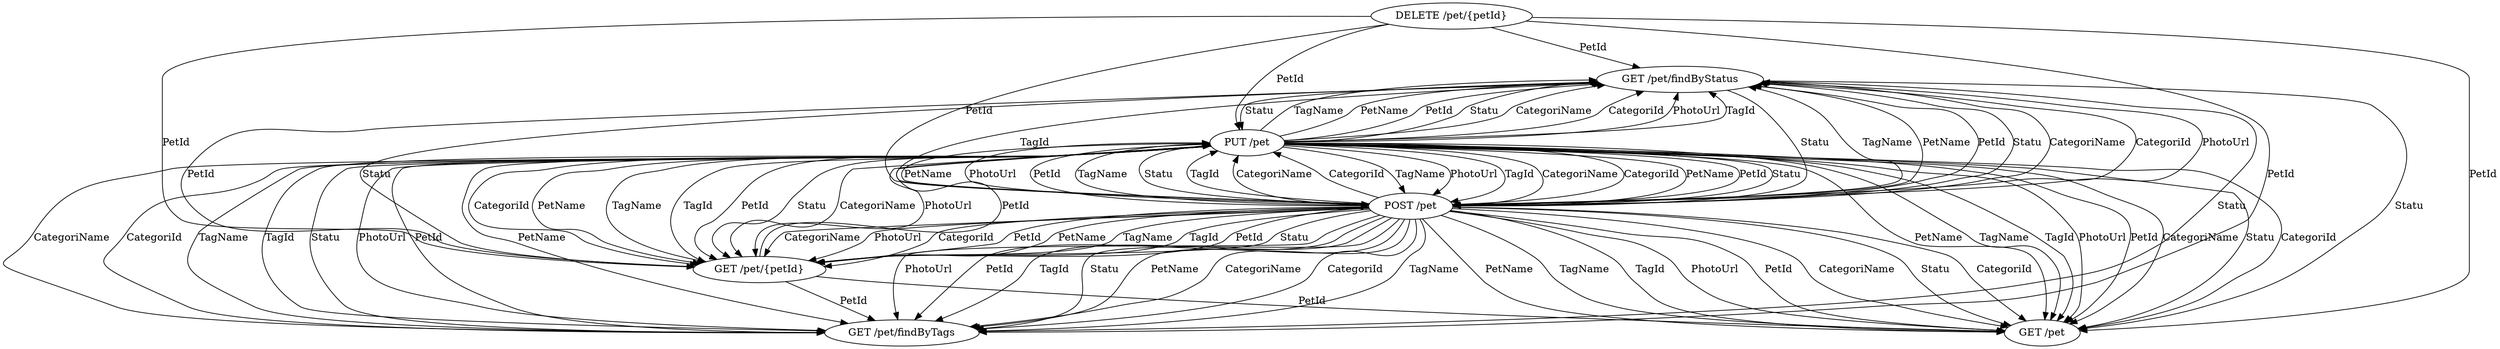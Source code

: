 digraph G {
  1 [ label="GET /pet/findByTags" ];
  2 [ label="GET /pet/findByStatus" ];
  3 [ label="PUT /pet" ];
  4 [ label="GET /pet" ];
  5 [ label="GET /pet/{petId}" ];
  6 [ label="POST /pet" ];
  7 [ label="DELETE /pet/{petId}" ];
  3 -> 2 [ label="TagName" ];
  3 -> 2 [ label="PetName" ];
  3 -> 2 [ label="PetId" ];
  3 -> 2 [ label="Statu" ];
  3 -> 2 [ label="CategoriName" ];
  3 -> 2 [ label="CategoriId" ];
  3 -> 2 [ label="PhotoUrl" ];
  3 -> 2 [ label="TagId" ];
  7 -> 2 [ label="PetId" ];
  6 -> 2 [ label="TagName" ];
  6 -> 2 [ label="PetName" ];
  6 -> 2 [ label="PetId" ];
  6 -> 2 [ label="Statu" ];
  6 -> 2 [ label="CategoriName" ];
  6 -> 2 [ label="CategoriId" ];
  6 -> 2 [ label="PhotoUrl" ];
  6 -> 2 [ label="TagId" ];
  5 -> 2 [ label="PetId" ];
  2 -> 3 [ label="Statu" ];
  7 -> 3 [ label="PetId" ];
  6 -> 3 [ label="PetName" ];
  6 -> 3 [ label="PhotoUrl" ];
  6 -> 3 [ label="PetId" ];
  6 -> 3 [ label="TagName" ];
  6 -> 3 [ label="Statu" ];
  6 -> 3 [ label="TagId" ];
  6 -> 3 [ label="CategoriName" ];
  6 -> 3 [ label="CategoriId" ];
  5 -> 3 [ label="PetId" ];
  2 -> 1 [ label="Statu" ];
  3 -> 1 [ label="PetId" ];
  3 -> 1 [ label="PetName" ];
  3 -> 1 [ label="CategoriName" ];
  3 -> 1 [ label="CategoriId" ];
  3 -> 1 [ label="TagName" ];
  3 -> 1 [ label="TagId" ];
  3 -> 1 [ label="Statu" ];
  3 -> 1 [ label="PhotoUrl" ];
  7 -> 1 [ label="PetId" ];
  6 -> 1 [ label="PetId" ];
  6 -> 1 [ label="PetName" ];
  6 -> 1 [ label="CategoriName" ];
  6 -> 1 [ label="CategoriId" ];
  6 -> 1 [ label="TagName" ];
  6 -> 1 [ label="TagId" ];
  6 -> 1 [ label="Statu" ];
  6 -> 1 [ label="PhotoUrl" ];
  5 -> 1 [ label="PetId" ];
  2 -> 6 [ label="Statu" ];
  3 -> 6 [ label="TagName" ];
  3 -> 6 [ label="PhotoUrl" ];
  3 -> 6 [ label="TagId" ];
  3 -> 6 [ label="CategoriName" ];
  3 -> 6 [ label="CategoriId" ];
  3 -> 6 [ label="PetName" ];
  3 -> 6 [ label="PetId" ];
  3 -> 6 [ label="Statu" ];
  7 -> 6 [ label="PetId" ];
  5 -> 6 [ label="PetId" ];
  2 -> 4 [ label="Statu" ];
  3 -> 4 [ label="PetName" ];
  3 -> 4 [ label="TagName" ];
  3 -> 4 [ label="TagId" ];
  3 -> 4 [ label="PhotoUrl" ];
  3 -> 4 [ label="PetId" ];
  3 -> 4 [ label="CategoriName" ];
  3 -> 4 [ label="Statu" ];
  3 -> 4 [ label="CategoriId" ];
  7 -> 4 [ label="PetId" ];
  6 -> 4 [ label="PetName" ];
  6 -> 4 [ label="TagName" ];
  6 -> 4 [ label="TagId" ];
  6 -> 4 [ label="PhotoUrl" ];
  6 -> 4 [ label="PetId" ];
  6 -> 4 [ label="CategoriName" ];
  6 -> 4 [ label="Statu" ];
  6 -> 4 [ label="CategoriId" ];
  5 -> 4 [ label="PetId" ];
  2 -> 5 [ label="Statu" ];
  3 -> 5 [ label="PetName" ];
  3 -> 5 [ label="TagName" ];
  3 -> 5 [ label="TagId" ];
  3 -> 5 [ label="PetId" ];
  3 -> 5 [ label="Statu" ];
  3 -> 5 [ label="CategoriName" ];
  3 -> 5 [ label="CategoriId" ];
  3 -> 5 [ label="PhotoUrl" ];
  7 -> 5 [ label="PetId" ];
  6 -> 5 [ label="PetName" ];
  6 -> 5 [ label="TagName" ];
  6 -> 5 [ label="TagId" ];
  6 -> 5 [ label="PetId" ];
  6 -> 5 [ label="Statu" ];
  6 -> 5 [ label="CategoriName" ];
  6 -> 5 [ label="CategoriId" ];
  6 -> 5 [ label="PhotoUrl" ];
}
